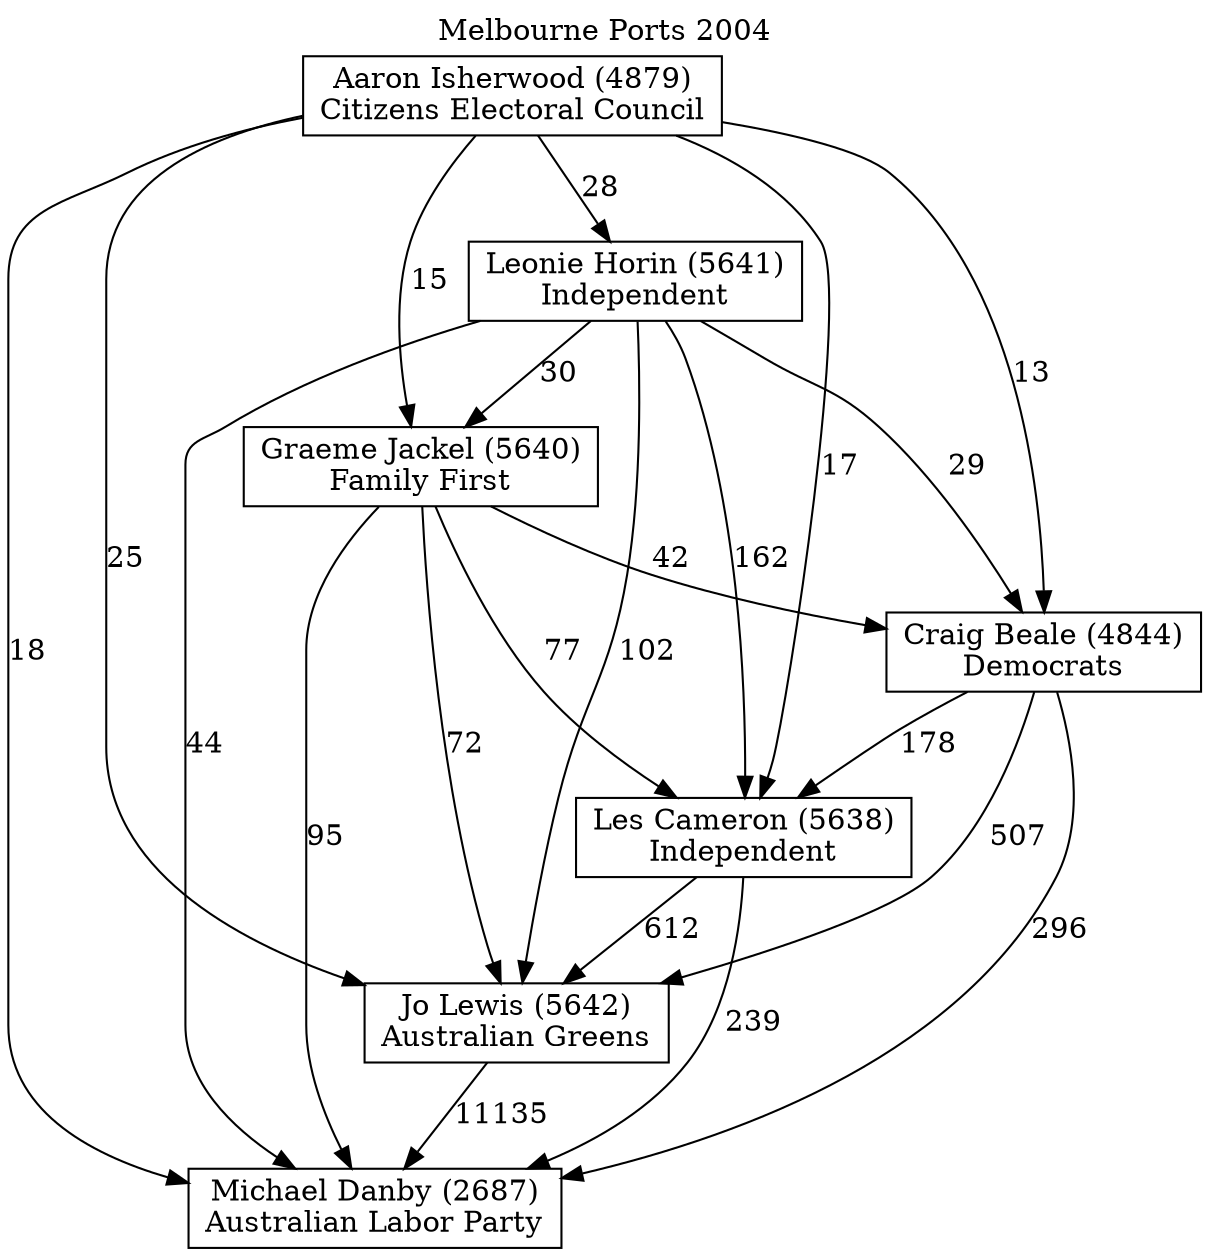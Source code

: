 // House preference flow
digraph "Michael Danby (2687)_Melbourne Ports_2004" {
	graph [label="Melbourne Ports 2004" labelloc=t mclimit=10]
	node [shape=box]
	"Michael Danby (2687)" [label="Michael Danby (2687)
Australian Labor Party"]
	"Jo Lewis (5642)" [label="Jo Lewis (5642)
Australian Greens"]
	"Les Cameron (5638)" [label="Les Cameron (5638)
Independent"]
	"Craig Beale (4844)" [label="Craig Beale (4844)
Democrats"]
	"Graeme Jackel (5640)" [label="Graeme Jackel (5640)
Family First"]
	"Leonie Horin (5641)" [label="Leonie Horin (5641)
Independent"]
	"Aaron Isherwood (4879)" [label="Aaron Isherwood (4879)
Citizens Electoral Council"]
	"Jo Lewis (5642)" -> "Michael Danby (2687)" [label=11135]
	"Les Cameron (5638)" -> "Jo Lewis (5642)" [label=612]
	"Craig Beale (4844)" -> "Les Cameron (5638)" [label=178]
	"Graeme Jackel (5640)" -> "Craig Beale (4844)" [label=42]
	"Leonie Horin (5641)" -> "Graeme Jackel (5640)" [label=30]
	"Aaron Isherwood (4879)" -> "Leonie Horin (5641)" [label=28]
	"Les Cameron (5638)" -> "Michael Danby (2687)" [label=239]
	"Craig Beale (4844)" -> "Michael Danby (2687)" [label=296]
	"Graeme Jackel (5640)" -> "Michael Danby (2687)" [label=95]
	"Leonie Horin (5641)" -> "Michael Danby (2687)" [label=44]
	"Aaron Isherwood (4879)" -> "Michael Danby (2687)" [label=18]
	"Aaron Isherwood (4879)" -> "Graeme Jackel (5640)" [label=15]
	"Leonie Horin (5641)" -> "Craig Beale (4844)" [label=29]
	"Aaron Isherwood (4879)" -> "Craig Beale (4844)" [label=13]
	"Graeme Jackel (5640)" -> "Les Cameron (5638)" [label=77]
	"Leonie Horin (5641)" -> "Les Cameron (5638)" [label=162]
	"Aaron Isherwood (4879)" -> "Les Cameron (5638)" [label=17]
	"Craig Beale (4844)" -> "Jo Lewis (5642)" [label=507]
	"Graeme Jackel (5640)" -> "Jo Lewis (5642)" [label=72]
	"Leonie Horin (5641)" -> "Jo Lewis (5642)" [label=102]
	"Aaron Isherwood (4879)" -> "Jo Lewis (5642)" [label=25]
}

